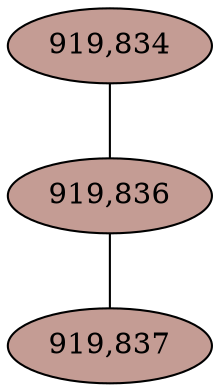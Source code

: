 graph CAMP_cc6 {
	overlap="prism50";
	outputorder="edgesfirst";
	"919,834" [style="filled", fillcolor="#c49c94", fontcolor="#000000"];
	"919,836" [style="filled", fillcolor="#c49c94", fontcolor="#000000"];
	"919,837" [style="filled", fillcolor="#c49c94", fontcolor="#000000"];
	"919,834" -- "919,836";
	"919,836" -- "919,837";
}